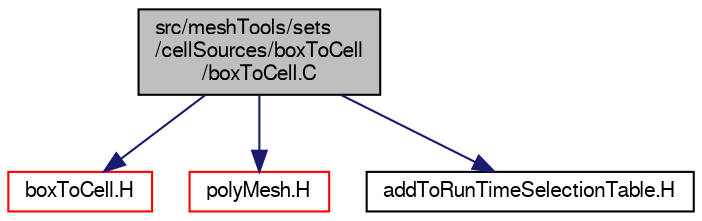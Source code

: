 digraph "src/meshTools/sets/cellSources/boxToCell/boxToCell.C"
{
  bgcolor="transparent";
  edge [fontname="FreeSans",fontsize="10",labelfontname="FreeSans",labelfontsize="10"];
  node [fontname="FreeSans",fontsize="10",shape=record];
  Node0 [label="src/meshTools/sets\l/cellSources/boxToCell\l/boxToCell.C",height=0.2,width=0.4,color="black", fillcolor="grey75", style="filled", fontcolor="black"];
  Node0 -> Node1 [color="midnightblue",fontsize="10",style="solid",fontname="FreeSans"];
  Node1 [label="boxToCell.H",height=0.2,width=0.4,color="red",URL="$a07856.html"];
  Node0 -> Node153 [color="midnightblue",fontsize="10",style="solid",fontname="FreeSans"];
  Node153 [label="polyMesh.H",height=0.2,width=0.4,color="red",URL="$a11630.html"];
  Node0 -> Node226 [color="midnightblue",fontsize="10",style="solid",fontname="FreeSans"];
  Node226 [label="addToRunTimeSelectionTable.H",height=0.2,width=0.4,color="black",URL="$a09263.html",tooltip="Macros for easy insertion into run-time selection tables. "];
}
